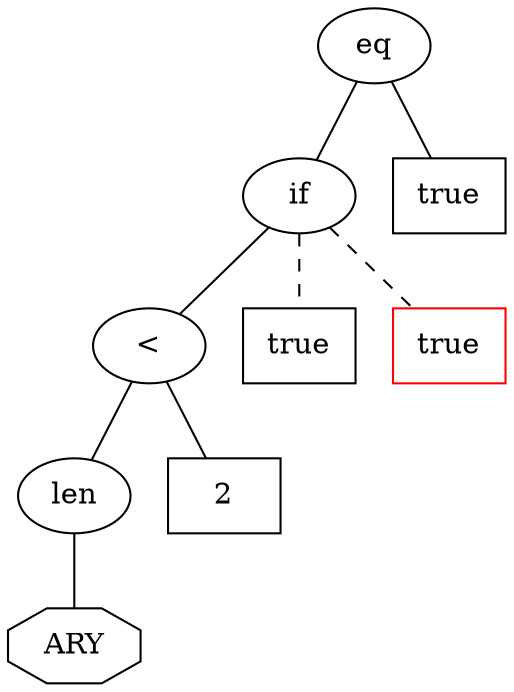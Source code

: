 graph {

a [label="eq"];
b [label="if"];
c [label="<"];
d [label="len"];
e [label="ARY" shape="octagon"];
f [label="2" shape="box"];
g [label="true" shape="box"];
h [label="true" shape="box" color="red"];
i [label="true" shape="box"];

a -- b;
b -- c;
c -- d;
d -- e;
c -- f;
b -- g [style=dashed];
b -- h [style=dashed];
a -- i;

}